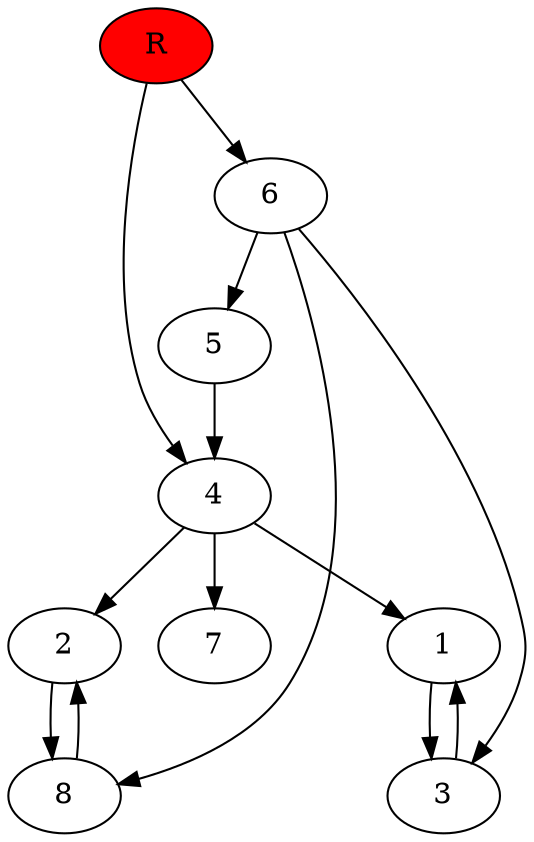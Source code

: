 digraph prb14755 {
	1
	2
	3
	4
	5
	6
	7
	8
	R [fillcolor="#ff0000" style=filled]
	1 -> 3
	2 -> 8
	3 -> 1
	4 -> 1
	4 -> 2
	4 -> 7
	5 -> 4
	6 -> 3
	6 -> 5
	6 -> 8
	8 -> 2
	R -> 4
	R -> 6
}
